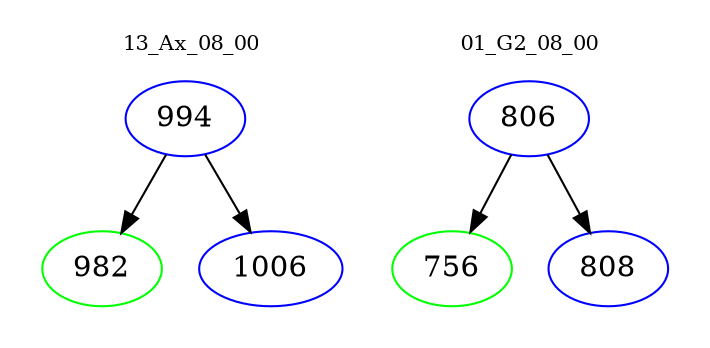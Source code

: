 digraph{
subgraph cluster_0 {
color = white
label = "13_Ax_08_00";
fontsize=10;
T0_994 [label="994", color="blue"]
T0_994 -> T0_982 [color="black"]
T0_982 [label="982", color="green"]
T0_994 -> T0_1006 [color="black"]
T0_1006 [label="1006", color="blue"]
}
subgraph cluster_1 {
color = white
label = "01_G2_08_00";
fontsize=10;
T1_806 [label="806", color="blue"]
T1_806 -> T1_756 [color="black"]
T1_756 [label="756", color="green"]
T1_806 -> T1_808 [color="black"]
T1_808 [label="808", color="blue"]
}
}
